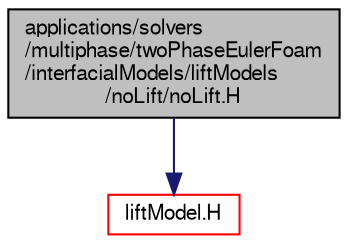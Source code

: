 digraph "applications/solvers/multiphase/twoPhaseEulerFoam/interfacialModels/liftModels/noLift/noLift.H"
{
  bgcolor="transparent";
  edge [fontname="FreeSans",fontsize="10",labelfontname="FreeSans",labelfontsize="10"];
  node [fontname="FreeSans",fontsize="10",shape=record];
  Node1 [label="applications/solvers\l/multiphase/twoPhaseEulerFoam\l/interfacialModels/liftModels\l/noLift/noLift.H",height=0.2,width=0.4,color="black", fillcolor="grey75", style="filled" fontcolor="black"];
  Node1 -> Node2 [color="midnightblue",fontsize="10",style="solid",fontname="FreeSans"];
  Node2 [label="liftModel.H",height=0.2,width=0.4,color="red",URL="$a03346.html"];
}
